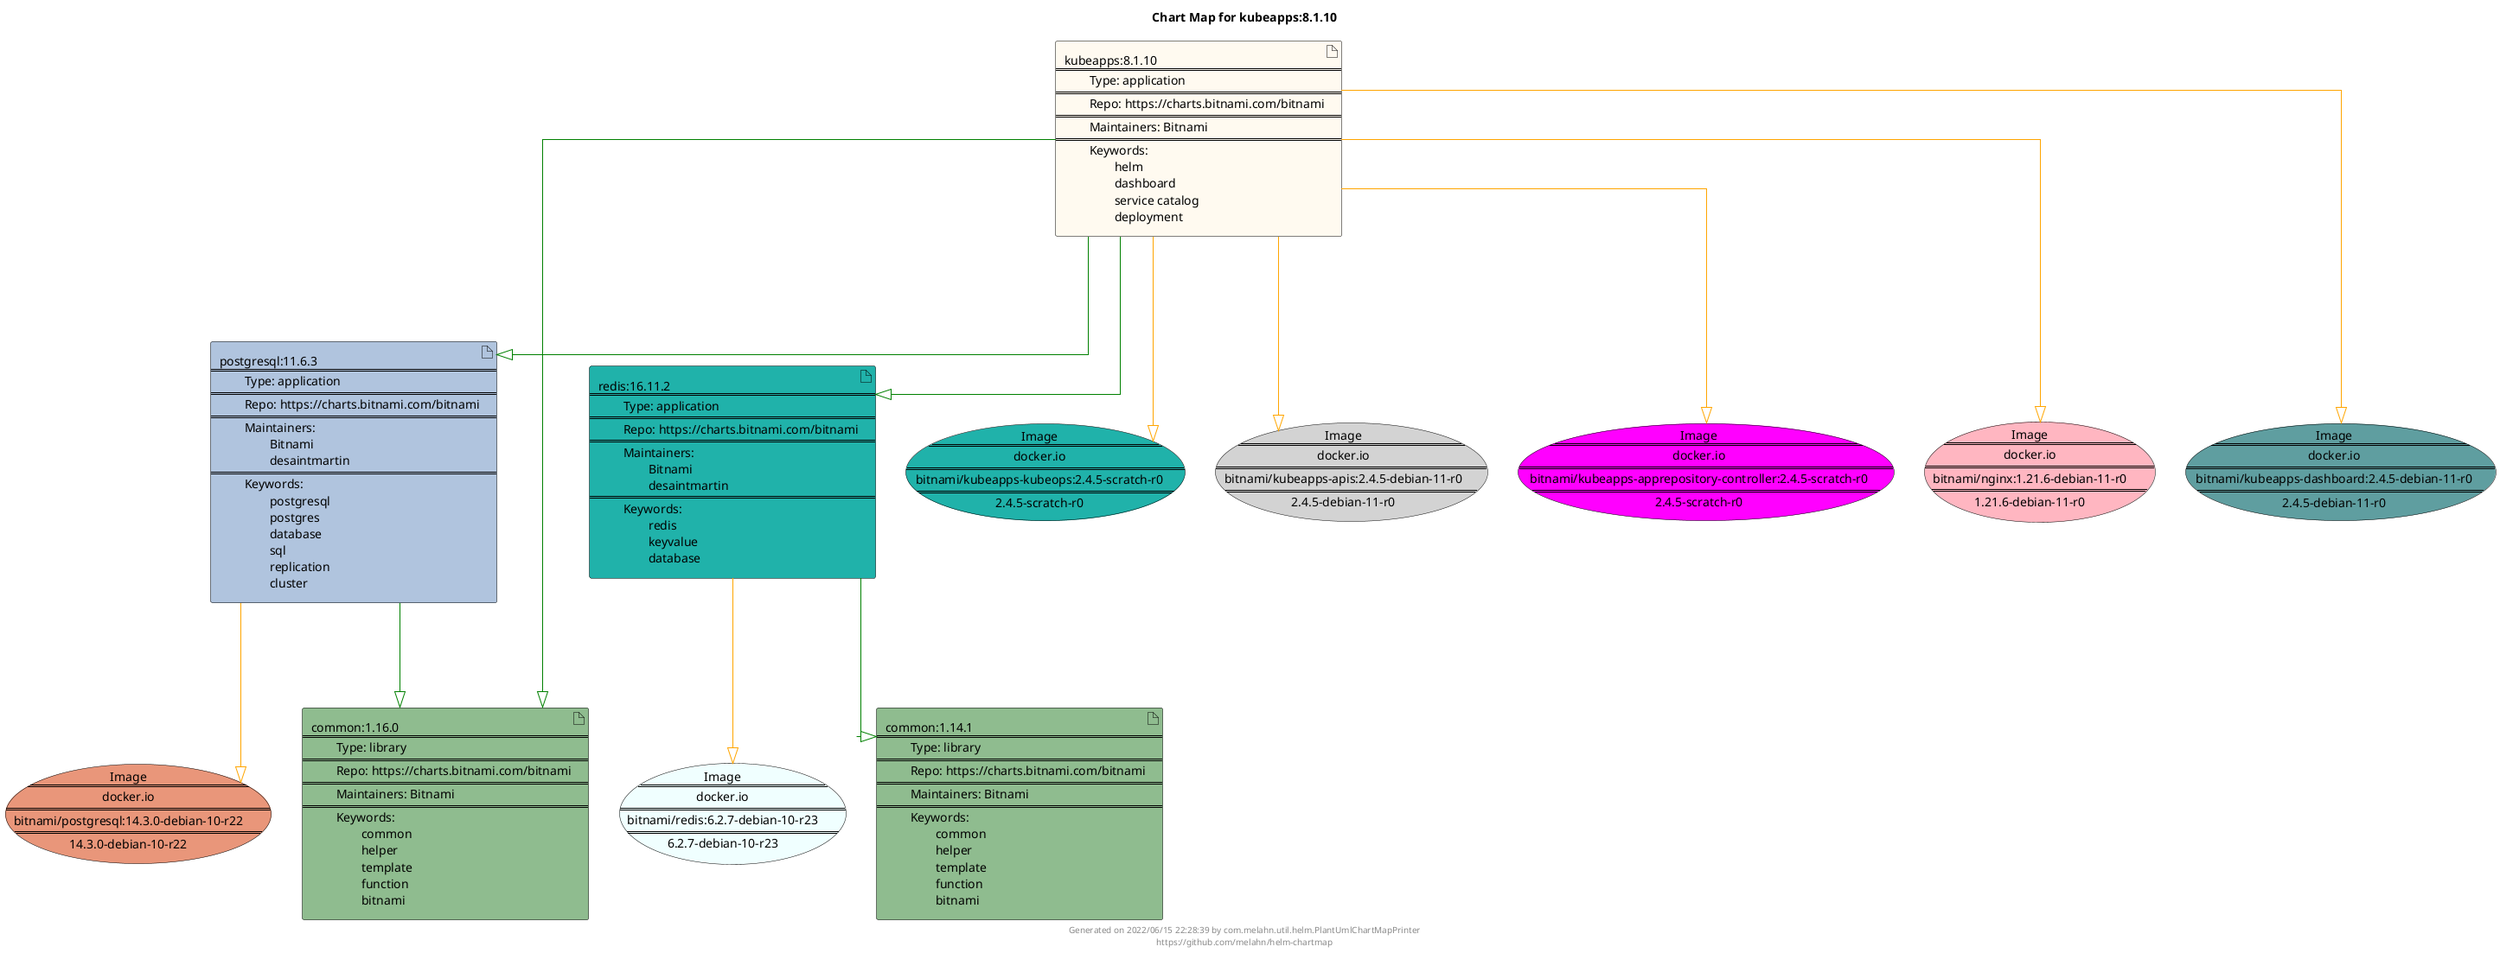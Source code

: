 @startuml
skinparam linetype ortho
skinparam backgroundColor white
skinparam usecaseBorderColor black
skinparam usecaseArrowColor LightSlateGray
skinparam artifactBorderColor black
skinparam artifactArrowColor LightSlateGray

title Chart Map for kubeapps:8.1.10

'There are 5 referenced Helm Charts
artifact "postgresql:11.6.3\n====\n\tType: application\n====\n\tRepo: https://charts.bitnami.com/bitnami\n====\n\tMaintainers: \n\t\tBitnami\n\t\tdesaintmartin\n====\n\tKeywords: \n\t\tpostgresql\n\t\tpostgres\n\t\tdatabase\n\t\tsql\n\t\treplication\n\t\tcluster" as postgresql_11_6_3 #LightSteelBlue
artifact "common:1.16.0\n====\n\tType: library\n====\n\tRepo: https://charts.bitnami.com/bitnami\n====\n\tMaintainers: Bitnami\n====\n\tKeywords: \n\t\tcommon\n\t\thelper\n\t\ttemplate\n\t\tfunction\n\t\tbitnami" as common_1_16_0 #DarkSeaGreen
artifact "kubeapps:8.1.10\n====\n\tType: application\n====\n\tRepo: https://charts.bitnami.com/bitnami\n====\n\tMaintainers: Bitnami\n====\n\tKeywords: \n\t\thelm\n\t\tdashboard\n\t\tservice catalog\n\t\tdeployment" as kubeapps_8_1_10 #FloralWhite
artifact "common:1.14.1\n====\n\tType: library\n====\n\tRepo: https://charts.bitnami.com/bitnami\n====\n\tMaintainers: Bitnami\n====\n\tKeywords: \n\t\tcommon\n\t\thelper\n\t\ttemplate\n\t\tfunction\n\t\tbitnami" as common_1_14_1 #DarkSeaGreen
artifact "redis:16.11.2\n====\n\tType: application\n====\n\tRepo: https://charts.bitnami.com/bitnami\n====\n\tMaintainers: \n\t\tBitnami\n\t\tdesaintmartin\n====\n\tKeywords: \n\t\tredis\n\t\tkeyvalue\n\t\tdatabase" as redis_16_11_2 #LightSeaGreen

'There are 7 referenced Docker Images
usecase "Image\n====\ndocker.io\n====\nbitnami/kubeapps-kubeops:2.4.5-scratch-r0\n====\n2.4.5-scratch-r0" as docker_io_bitnami_kubeapps_kubeops_2_4_5_scratch_r0 #LightSeaGreen
usecase "Image\n====\ndocker.io\n====\nbitnami/kubeapps-apis:2.4.5-debian-11-r0\n====\n2.4.5-debian-11-r0" as docker_io_bitnami_kubeapps_apis_2_4_5_debian_11_r0 #LightGrey
usecase "Image\n====\ndocker.io\n====\nbitnami/kubeapps-apprepository-controller:2.4.5-scratch-r0\n====\n2.4.5-scratch-r0" as docker_io_bitnami_kubeapps_apprepository_controller_2_4_5_scratch_r0 #Fuchsia
usecase "Image\n====\ndocker.io\n====\nbitnami/redis:6.2.7-debian-10-r23\n====\n6.2.7-debian-10-r23" as docker_io_bitnami_redis_6_2_7_debian_10_r23 #Azure
usecase "Image\n====\ndocker.io\n====\nbitnami/nginx:1.21.6-debian-11-r0\n====\n1.21.6-debian-11-r0" as docker_io_bitnami_nginx_1_21_6_debian_11_r0 #LightPink
usecase "Image\n====\ndocker.io\n====\nbitnami/kubeapps-dashboard:2.4.5-debian-11-r0\n====\n2.4.5-debian-11-r0" as docker_io_bitnami_kubeapps_dashboard_2_4_5_debian_11_r0 #CadetBlue
usecase "Image\n====\ndocker.io\n====\nbitnami/postgresql:14.3.0-debian-10-r22\n====\n14.3.0-debian-10-r22" as docker_io_bitnami_postgresql_14_3_0_debian_10_r22 #DarkSalmon

'Chart Dependencies
kubeapps_8_1_10--[#green]-|>redis_16_11_2
redis_16_11_2--[#green]-|>common_1_14_1
kubeapps_8_1_10--[#green]-|>postgresql_11_6_3
postgresql_11_6_3--[#green]-|>common_1_16_0
kubeapps_8_1_10--[#green]-|>common_1_16_0
postgresql_11_6_3--[#orange]-|>docker_io_bitnami_postgresql_14_3_0_debian_10_r22
kubeapps_8_1_10--[#orange]-|>docker_io_bitnami_nginx_1_21_6_debian_11_r0
kubeapps_8_1_10--[#orange]-|>docker_io_bitnami_kubeapps_dashboard_2_4_5_debian_11_r0
kubeapps_8_1_10--[#orange]-|>docker_io_bitnami_kubeapps_apis_2_4_5_debian_11_r0
kubeapps_8_1_10--[#orange]-|>docker_io_bitnami_kubeapps_apprepository_controller_2_4_5_scratch_r0
kubeapps_8_1_10--[#orange]-|>docker_io_bitnami_kubeapps_kubeops_2_4_5_scratch_r0
redis_16_11_2--[#orange]-|>docker_io_bitnami_redis_6_2_7_debian_10_r23

center footer Generated on 2022/06/15 22:28:39 by com.melahn.util.helm.PlantUmlChartMapPrinter\nhttps://github.com/melahn/helm-chartmap
@enduml
